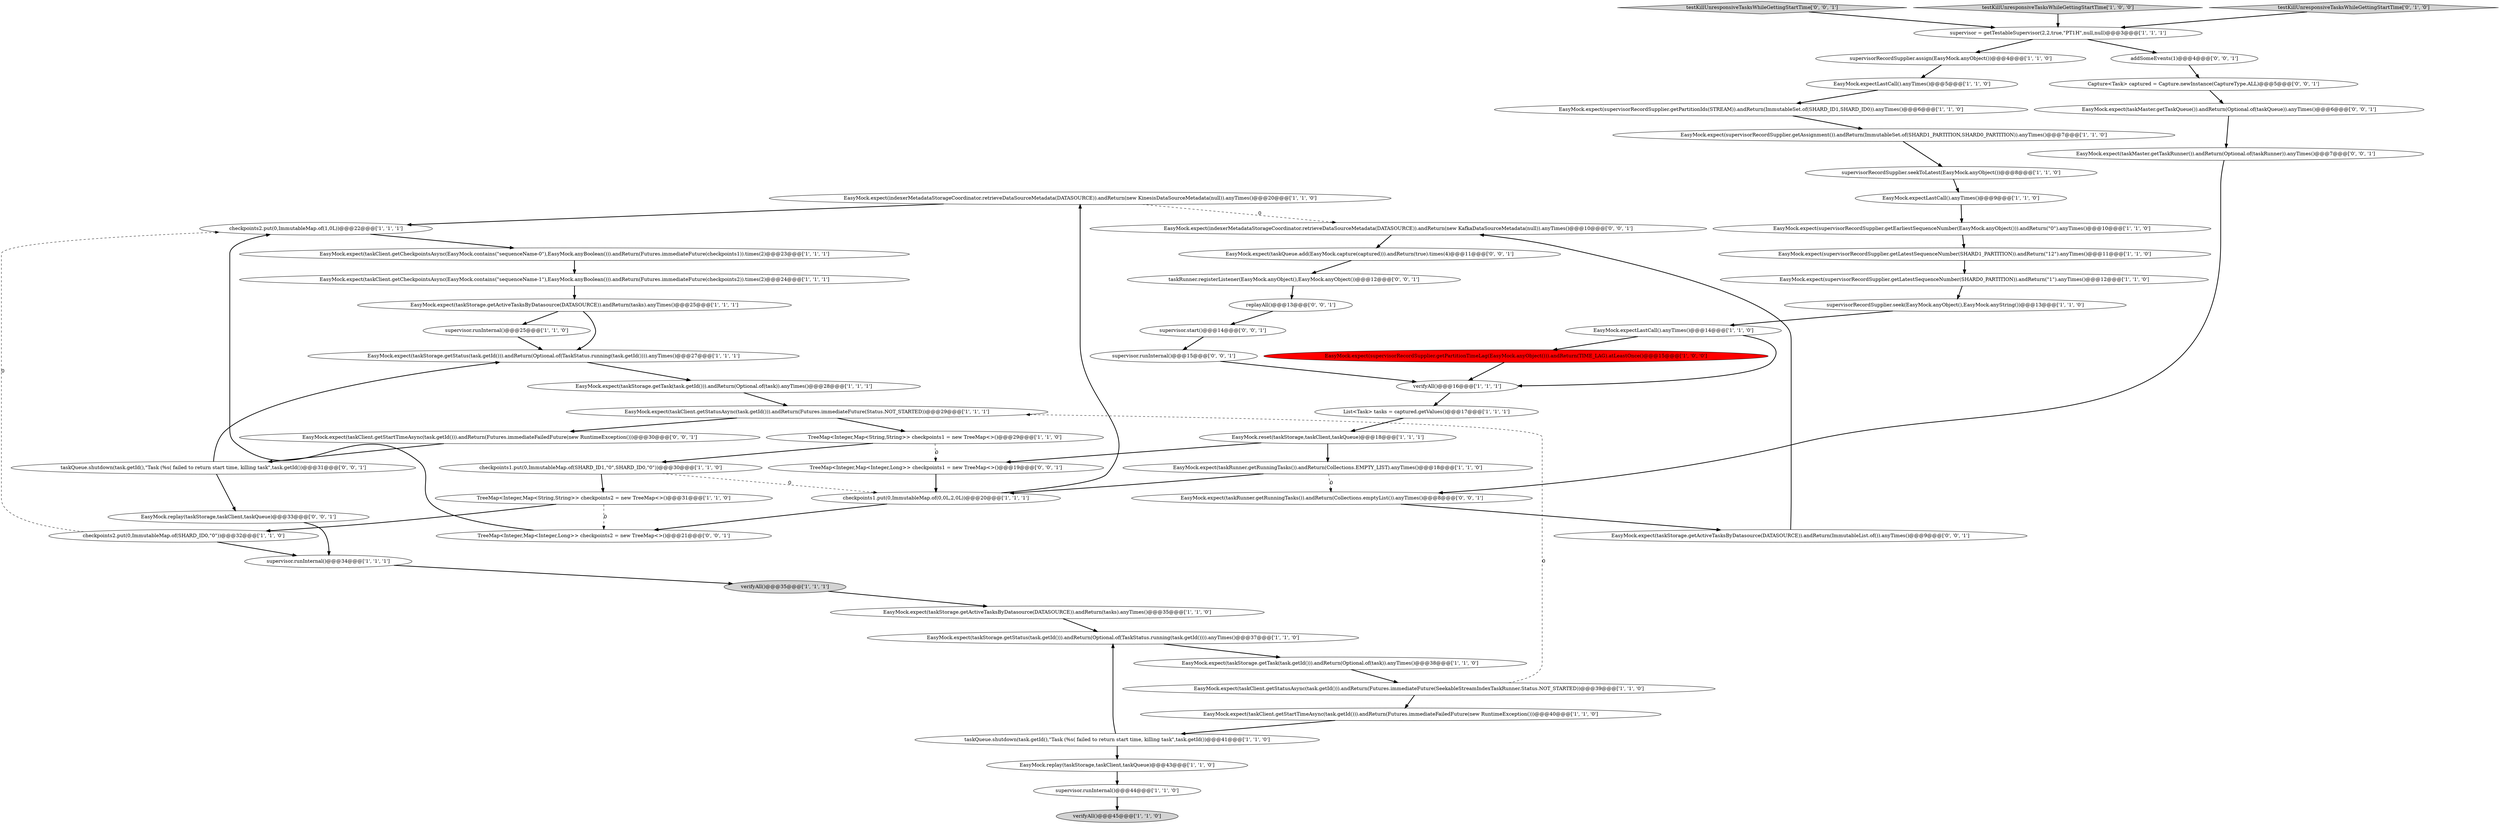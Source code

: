 digraph {
21 [style = filled, label = "EasyMock.expect(indexerMetadataStorageCoordinator.retrieveDataSourceMetadata(DATASOURCE)).andReturn(new KinesisDataSourceMetadata(null)).anyTimes()@@@20@@@['1', '1', '0']", fillcolor = white, shape = ellipse image = "AAA0AAABBB1BBB"];
60 [style = filled, label = "taskRunner.registerListener(EasyMock.anyObject(),EasyMock.anyObject())@@@12@@@['0', '0', '1']", fillcolor = white, shape = ellipse image = "AAA0AAABBB3BBB"];
15 [style = filled, label = "EasyMock.expectLastCall().anyTimes()@@@5@@@['1', '1', '0']", fillcolor = white, shape = ellipse image = "AAA0AAABBB1BBB"];
37 [style = filled, label = "checkpoints2.put(0,ImmutableMap.of(1,0L))@@@22@@@['1', '1', '1']", fillcolor = white, shape = ellipse image = "AAA0AAABBB1BBB"];
40 [style = filled, label = "EasyMock.reset(taskStorage,taskClient,taskQueue)@@@18@@@['1', '1', '1']", fillcolor = white, shape = ellipse image = "AAA0AAABBB1BBB"];
17 [style = filled, label = "EasyMock.expect(taskStorage.getActiveTasksByDatasource(DATASOURCE)).andReturn(tasks).anyTimes()@@@25@@@['1', '1', '1']", fillcolor = white, shape = ellipse image = "AAA0AAABBB1BBB"];
50 [style = filled, label = "TreeMap<Integer,Map<Integer,Long>> checkpoints1 = new TreeMap<>()@@@19@@@['0', '0', '1']", fillcolor = white, shape = ellipse image = "AAA0AAABBB3BBB"];
53 [style = filled, label = "EasyMock.replay(taskStorage,taskClient,taskQueue)@@@33@@@['0', '0', '1']", fillcolor = white, shape = ellipse image = "AAA0AAABBB3BBB"];
6 [style = filled, label = "supervisorRecordSupplier.seekToLatest(EasyMock.anyObject())@@@8@@@['1', '1', '0']", fillcolor = white, shape = ellipse image = "AAA0AAABBB1BBB"];
44 [style = filled, label = "EasyMock.expect(taskStorage.getActiveTasksByDatasource(DATASOURCE)).andReturn(ImmutableList.of()).anyTimes()@@@9@@@['0', '0', '1']", fillcolor = white, shape = ellipse image = "AAA0AAABBB3BBB"];
39 [style = filled, label = "supervisor.runInternal()@@@44@@@['1', '1', '0']", fillcolor = white, shape = ellipse image = "AAA0AAABBB1BBB"];
36 [style = filled, label = "EasyMock.expect(taskRunner.getRunningTasks()).andReturn(Collections.EMPTY_LIST).anyTimes()@@@18@@@['1', '1', '0']", fillcolor = white, shape = ellipse image = "AAA0AAABBB1BBB"];
61 [style = filled, label = "Capture<Task> captured = Capture.newInstance(CaptureType.ALL)@@@5@@@['0', '0', '1']", fillcolor = white, shape = ellipse image = "AAA0AAABBB3BBB"];
0 [style = filled, label = "supervisorRecordSupplier.assign(EasyMock.anyObject())@@@4@@@['1', '1', '0']", fillcolor = white, shape = ellipse image = "AAA0AAABBB1BBB"];
35 [style = filled, label = "EasyMock.expect(taskStorage.getStatus(task.getId())).andReturn(Optional.of(TaskStatus.running(task.getId()))).anyTimes()@@@37@@@['1', '1', '0']", fillcolor = white, shape = ellipse image = "AAA0AAABBB1BBB"];
48 [style = filled, label = "supervisor.start()@@@14@@@['0', '0', '1']", fillcolor = white, shape = ellipse image = "AAA0AAABBB3BBB"];
46 [style = filled, label = "EasyMock.expect(taskMaster.getTaskRunner()).andReturn(Optional.of(taskRunner)).anyTimes()@@@7@@@['0', '0', '1']", fillcolor = white, shape = ellipse image = "AAA0AAABBB3BBB"];
9 [style = filled, label = "EasyMock.expect(taskStorage.getActiveTasksByDatasource(DATASOURCE)).andReturn(tasks).anyTimes()@@@35@@@['1', '1', '0']", fillcolor = white, shape = ellipse image = "AAA0AAABBB1BBB"];
42 [style = filled, label = "List<Task> tasks = captured.getValues()@@@17@@@['1', '1', '1']", fillcolor = white, shape = ellipse image = "AAA0AAABBB1BBB"];
51 [style = filled, label = "EasyMock.expect(indexerMetadataStorageCoordinator.retrieveDataSourceMetadata(DATASOURCE)).andReturn(new KafkaDataSourceMetadata(null)).anyTimes()@@@10@@@['0', '0', '1']", fillcolor = white, shape = ellipse image = "AAA0AAABBB3BBB"];
3 [style = filled, label = "EasyMock.expect(taskStorage.getStatus(task.getId())).andReturn(Optional.of(TaskStatus.running(task.getId()))).anyTimes()@@@27@@@['1', '1', '1']", fillcolor = white, shape = ellipse image = "AAA0AAABBB1BBB"];
31 [style = filled, label = "EasyMock.expect(supervisorRecordSupplier.getPartitionIds(STREAM)).andReturn(ImmutableSet.of(SHARD_ID1,SHARD_ID0)).anyTimes()@@@6@@@['1', '1', '0']", fillcolor = white, shape = ellipse image = "AAA0AAABBB1BBB"];
19 [style = filled, label = "EasyMock.expect(supervisorRecordSupplier.getAssignment()).andReturn(ImmutableSet.of(SHARD1_PARTITION,SHARD0_PARTITION)).anyTimes()@@@7@@@['1', '1', '0']", fillcolor = white, shape = ellipse image = "AAA0AAABBB1BBB"];
28 [style = filled, label = "EasyMock.expect(taskClient.getStartTimeAsync(task.getId())).andReturn(Futures.immediateFailedFuture(new RuntimeException()))@@@40@@@['1', '1', '0']", fillcolor = white, shape = ellipse image = "AAA0AAABBB1BBB"];
34 [style = filled, label = "EasyMock.expect(supervisorRecordSupplier.getPartitionTimeLag(EasyMock.anyObject())).andReturn(TIME_LAG).atLeastOnce()@@@15@@@['1', '0', '0']", fillcolor = red, shape = ellipse image = "AAA1AAABBB1BBB"];
57 [style = filled, label = "taskQueue.shutdown(task.getId(),\"Task (%s( failed to return start time, killing task\",task.getId())@@@31@@@['0', '0', '1']", fillcolor = white, shape = ellipse image = "AAA0AAABBB3BBB"];
8 [style = filled, label = "checkpoints1.put(0,ImmutableMap.of(0,0L,2,0L))@@@20@@@['1', '1', '1']", fillcolor = white, shape = ellipse image = "AAA0AAABBB1BBB"];
30 [style = filled, label = "verifyAll()@@@45@@@['1', '1', '0']", fillcolor = lightgray, shape = ellipse image = "AAA0AAABBB1BBB"];
14 [style = filled, label = "supervisor.runInternal()@@@34@@@['1', '1', '1']", fillcolor = white, shape = ellipse image = "AAA0AAABBB1BBB"];
29 [style = filled, label = "supervisor = getTestableSupervisor(2,2,true,\"PT1H\",null,null)@@@3@@@['1', '1', '1']", fillcolor = white, shape = ellipse image = "AAA0AAABBB1BBB"];
38 [style = filled, label = "supervisorRecordSupplier.seek(EasyMock.anyObject(),EasyMock.anyString())@@@13@@@['1', '1', '0']", fillcolor = white, shape = ellipse image = "AAA0AAABBB1BBB"];
45 [style = filled, label = "EasyMock.expect(taskQueue.add(EasyMock.capture(captured))).andReturn(true).times(4)@@@11@@@['0', '0', '1']", fillcolor = white, shape = ellipse image = "AAA0AAABBB3BBB"];
1 [style = filled, label = "EasyMock.expect(supervisorRecordSupplier.getLatestSequenceNumber(SHARD0_PARTITION)).andReturn(\"1\").anyTimes()@@@12@@@['1', '1', '0']", fillcolor = white, shape = ellipse image = "AAA0AAABBB1BBB"];
33 [style = filled, label = "verifyAll()@@@35@@@['1', '1', '1']", fillcolor = lightgray, shape = ellipse image = "AAA0AAABBB1BBB"];
2 [style = filled, label = "taskQueue.shutdown(task.getId(),\"Task (%s( failed to return start time, killing task\",task.getId())@@@41@@@['1', '1', '0']", fillcolor = white, shape = ellipse image = "AAA0AAABBB1BBB"];
7 [style = filled, label = "EasyMock.expect(taskClient.getCheckpointsAsync(EasyMock.contains(\"sequenceName-0\"),EasyMock.anyBoolean())).andReturn(Futures.immediateFuture(checkpoints1)).times(2)@@@23@@@['1', '1', '1']", fillcolor = white, shape = ellipse image = "AAA0AAABBB1BBB"];
54 [style = filled, label = "addSomeEvents(1)@@@4@@@['0', '0', '1']", fillcolor = white, shape = ellipse image = "AAA0AAABBB3BBB"];
18 [style = filled, label = "checkpoints1.put(0,ImmutableMap.of(SHARD_ID1,\"0\",SHARD_ID0,\"0\"))@@@30@@@['1', '1', '0']", fillcolor = white, shape = ellipse image = "AAA0AAABBB1BBB"];
55 [style = filled, label = "supervisor.runInternal()@@@15@@@['0', '0', '1']", fillcolor = white, shape = ellipse image = "AAA0AAABBB3BBB"];
52 [style = filled, label = "EasyMock.expect(taskMaster.getTaskQueue()).andReturn(Optional.of(taskQueue)).anyTimes()@@@6@@@['0', '0', '1']", fillcolor = white, shape = ellipse image = "AAA0AAABBB3BBB"];
12 [style = filled, label = "EasyMock.expect(taskClient.getCheckpointsAsync(EasyMock.contains(\"sequenceName-1\"),EasyMock.anyBoolean())).andReturn(Futures.immediateFuture(checkpoints2)).times(2)@@@24@@@['1', '1', '1']", fillcolor = white, shape = ellipse image = "AAA0AAABBB1BBB"];
27 [style = filled, label = "EasyMock.expect(supervisorRecordSupplier.getEarliestSequenceNumber(EasyMock.anyObject())).andReturn(\"0\").anyTimes()@@@10@@@['1', '1', '0']", fillcolor = white, shape = ellipse image = "AAA0AAABBB1BBB"];
20 [style = filled, label = "EasyMock.expect(taskStorage.getTask(task.getId())).andReturn(Optional.of(task)).anyTimes()@@@38@@@['1', '1', '0']", fillcolor = white, shape = ellipse image = "AAA0AAABBB1BBB"];
59 [style = filled, label = "testKillUnresponsiveTasksWhileGettingStartTime['0', '0', '1']", fillcolor = lightgray, shape = diamond image = "AAA0AAABBB3BBB"];
32 [style = filled, label = "verifyAll()@@@16@@@['1', '1', '1']", fillcolor = white, shape = ellipse image = "AAA0AAABBB1BBB"];
16 [style = filled, label = "supervisor.runInternal()@@@25@@@['1', '1', '0']", fillcolor = white, shape = ellipse image = "AAA0AAABBB1BBB"];
24 [style = filled, label = "EasyMock.expectLastCall().anyTimes()@@@9@@@['1', '1', '0']", fillcolor = white, shape = ellipse image = "AAA0AAABBB1BBB"];
56 [style = filled, label = "EasyMock.expect(taskClient.getStartTimeAsync(task.getId())).andReturn(Futures.immediateFailedFuture(new RuntimeException()))@@@30@@@['0', '0', '1']", fillcolor = white, shape = ellipse image = "AAA0AAABBB3BBB"];
13 [style = filled, label = "checkpoints2.put(0,ImmutableMap.of(SHARD_ID0,\"0\"))@@@32@@@['1', '1', '0']", fillcolor = white, shape = ellipse image = "AAA0AAABBB1BBB"];
5 [style = filled, label = "TreeMap<Integer,Map<String,String>> checkpoints2 = new TreeMap<>()@@@31@@@['1', '1', '0']", fillcolor = white, shape = ellipse image = "AAA0AAABBB1BBB"];
11 [style = filled, label = "EasyMock.replay(taskStorage,taskClient,taskQueue)@@@43@@@['1', '1', '0']", fillcolor = white, shape = ellipse image = "AAA0AAABBB1BBB"];
25 [style = filled, label = "TreeMap<Integer,Map<String,String>> checkpoints1 = new TreeMap<>()@@@29@@@['1', '1', '0']", fillcolor = white, shape = ellipse image = "AAA0AAABBB1BBB"];
47 [style = filled, label = "replayAll()@@@13@@@['0', '0', '1']", fillcolor = white, shape = ellipse image = "AAA0AAABBB3BBB"];
10 [style = filled, label = "EasyMock.expect(taskStorage.getTask(task.getId())).andReturn(Optional.of(task)).anyTimes()@@@28@@@['1', '1', '1']", fillcolor = white, shape = ellipse image = "AAA0AAABBB1BBB"];
22 [style = filled, label = "testKillUnresponsiveTasksWhileGettingStartTime['1', '0', '0']", fillcolor = lightgray, shape = diamond image = "AAA0AAABBB1BBB"];
4 [style = filled, label = "EasyMock.expect(supervisorRecordSupplier.getLatestSequenceNumber(SHARD1_PARTITION)).andReturn(\"12\").anyTimes()@@@11@@@['1', '1', '0']", fillcolor = white, shape = ellipse image = "AAA0AAABBB1BBB"];
23 [style = filled, label = "EasyMock.expectLastCall().anyTimes()@@@14@@@['1', '1', '0']", fillcolor = white, shape = ellipse image = "AAA0AAABBB1BBB"];
41 [style = filled, label = "EasyMock.expect(taskClient.getStatusAsync(task.getId())).andReturn(Futures.immediateFuture(SeekableStreamIndexTaskRunner.Status.NOT_STARTED))@@@39@@@['1', '1', '0']", fillcolor = white, shape = ellipse image = "AAA0AAABBB1BBB"];
49 [style = filled, label = "TreeMap<Integer,Map<Integer,Long>> checkpoints2 = new TreeMap<>()@@@21@@@['0', '0', '1']", fillcolor = white, shape = ellipse image = "AAA0AAABBB3BBB"];
26 [style = filled, label = "EasyMock.expect(taskClient.getStatusAsync(task.getId())).andReturn(Futures.immediateFuture(Status.NOT_STARTED))@@@29@@@['1', '1', '1']", fillcolor = white, shape = ellipse image = "AAA0AAABBB1BBB"];
58 [style = filled, label = "EasyMock.expect(taskRunner.getRunningTasks()).andReturn(Collections.emptyList()).anyTimes()@@@8@@@['0', '0', '1']", fillcolor = white, shape = ellipse image = "AAA0AAABBB3BBB"];
43 [style = filled, label = "testKillUnresponsiveTasksWhileGettingStartTime['0', '1', '0']", fillcolor = lightgray, shape = diamond image = "AAA0AAABBB2BBB"];
2->35 [style = bold, label=""];
16->3 [style = bold, label=""];
5->49 [style = dashed, label="0"];
13->37 [style = dashed, label="0"];
40->50 [style = bold, label=""];
49->37 [style = bold, label=""];
52->46 [style = bold, label=""];
18->8 [style = dashed, label="0"];
47->48 [style = bold, label=""];
7->12 [style = bold, label=""];
35->20 [style = bold, label=""];
41->26 [style = dashed, label="0"];
26->25 [style = bold, label=""];
12->17 [style = bold, label=""];
61->52 [style = bold, label=""];
29->0 [style = bold, label=""];
25->18 [style = bold, label=""];
22->29 [style = bold, label=""];
23->32 [style = bold, label=""];
38->23 [style = bold, label=""];
6->24 [style = bold, label=""];
10->26 [style = bold, label=""];
46->58 [style = bold, label=""];
21->51 [style = dashed, label="0"];
56->57 [style = bold, label=""];
19->6 [style = bold, label=""];
33->9 [style = bold, label=""];
29->54 [style = bold, label=""];
42->40 [style = bold, label=""];
0->15 [style = bold, label=""];
37->7 [style = bold, label=""];
14->33 [style = bold, label=""];
9->35 [style = bold, label=""];
26->56 [style = bold, label=""];
41->28 [style = bold, label=""];
58->44 [style = bold, label=""];
39->30 [style = bold, label=""];
25->50 [style = dashed, label="0"];
44->51 [style = bold, label=""];
3->10 [style = bold, label=""];
28->2 [style = bold, label=""];
27->4 [style = bold, label=""];
53->14 [style = bold, label=""];
21->37 [style = bold, label=""];
20->41 [style = bold, label=""];
60->47 [style = bold, label=""];
59->29 [style = bold, label=""];
51->45 [style = bold, label=""];
15->31 [style = bold, label=""];
40->36 [style = bold, label=""];
18->5 [style = bold, label=""];
5->13 [style = bold, label=""];
48->55 [style = bold, label=""];
17->3 [style = bold, label=""];
23->34 [style = bold, label=""];
36->8 [style = bold, label=""];
8->21 [style = bold, label=""];
11->39 [style = bold, label=""];
43->29 [style = bold, label=""];
34->32 [style = bold, label=""];
50->8 [style = bold, label=""];
4->1 [style = bold, label=""];
8->49 [style = bold, label=""];
36->58 [style = dashed, label="0"];
57->3 [style = bold, label=""];
45->60 [style = bold, label=""];
55->32 [style = bold, label=""];
54->61 [style = bold, label=""];
32->42 [style = bold, label=""];
13->14 [style = bold, label=""];
24->27 [style = bold, label=""];
31->19 [style = bold, label=""];
2->11 [style = bold, label=""];
57->53 [style = bold, label=""];
17->16 [style = bold, label=""];
1->38 [style = bold, label=""];
}
